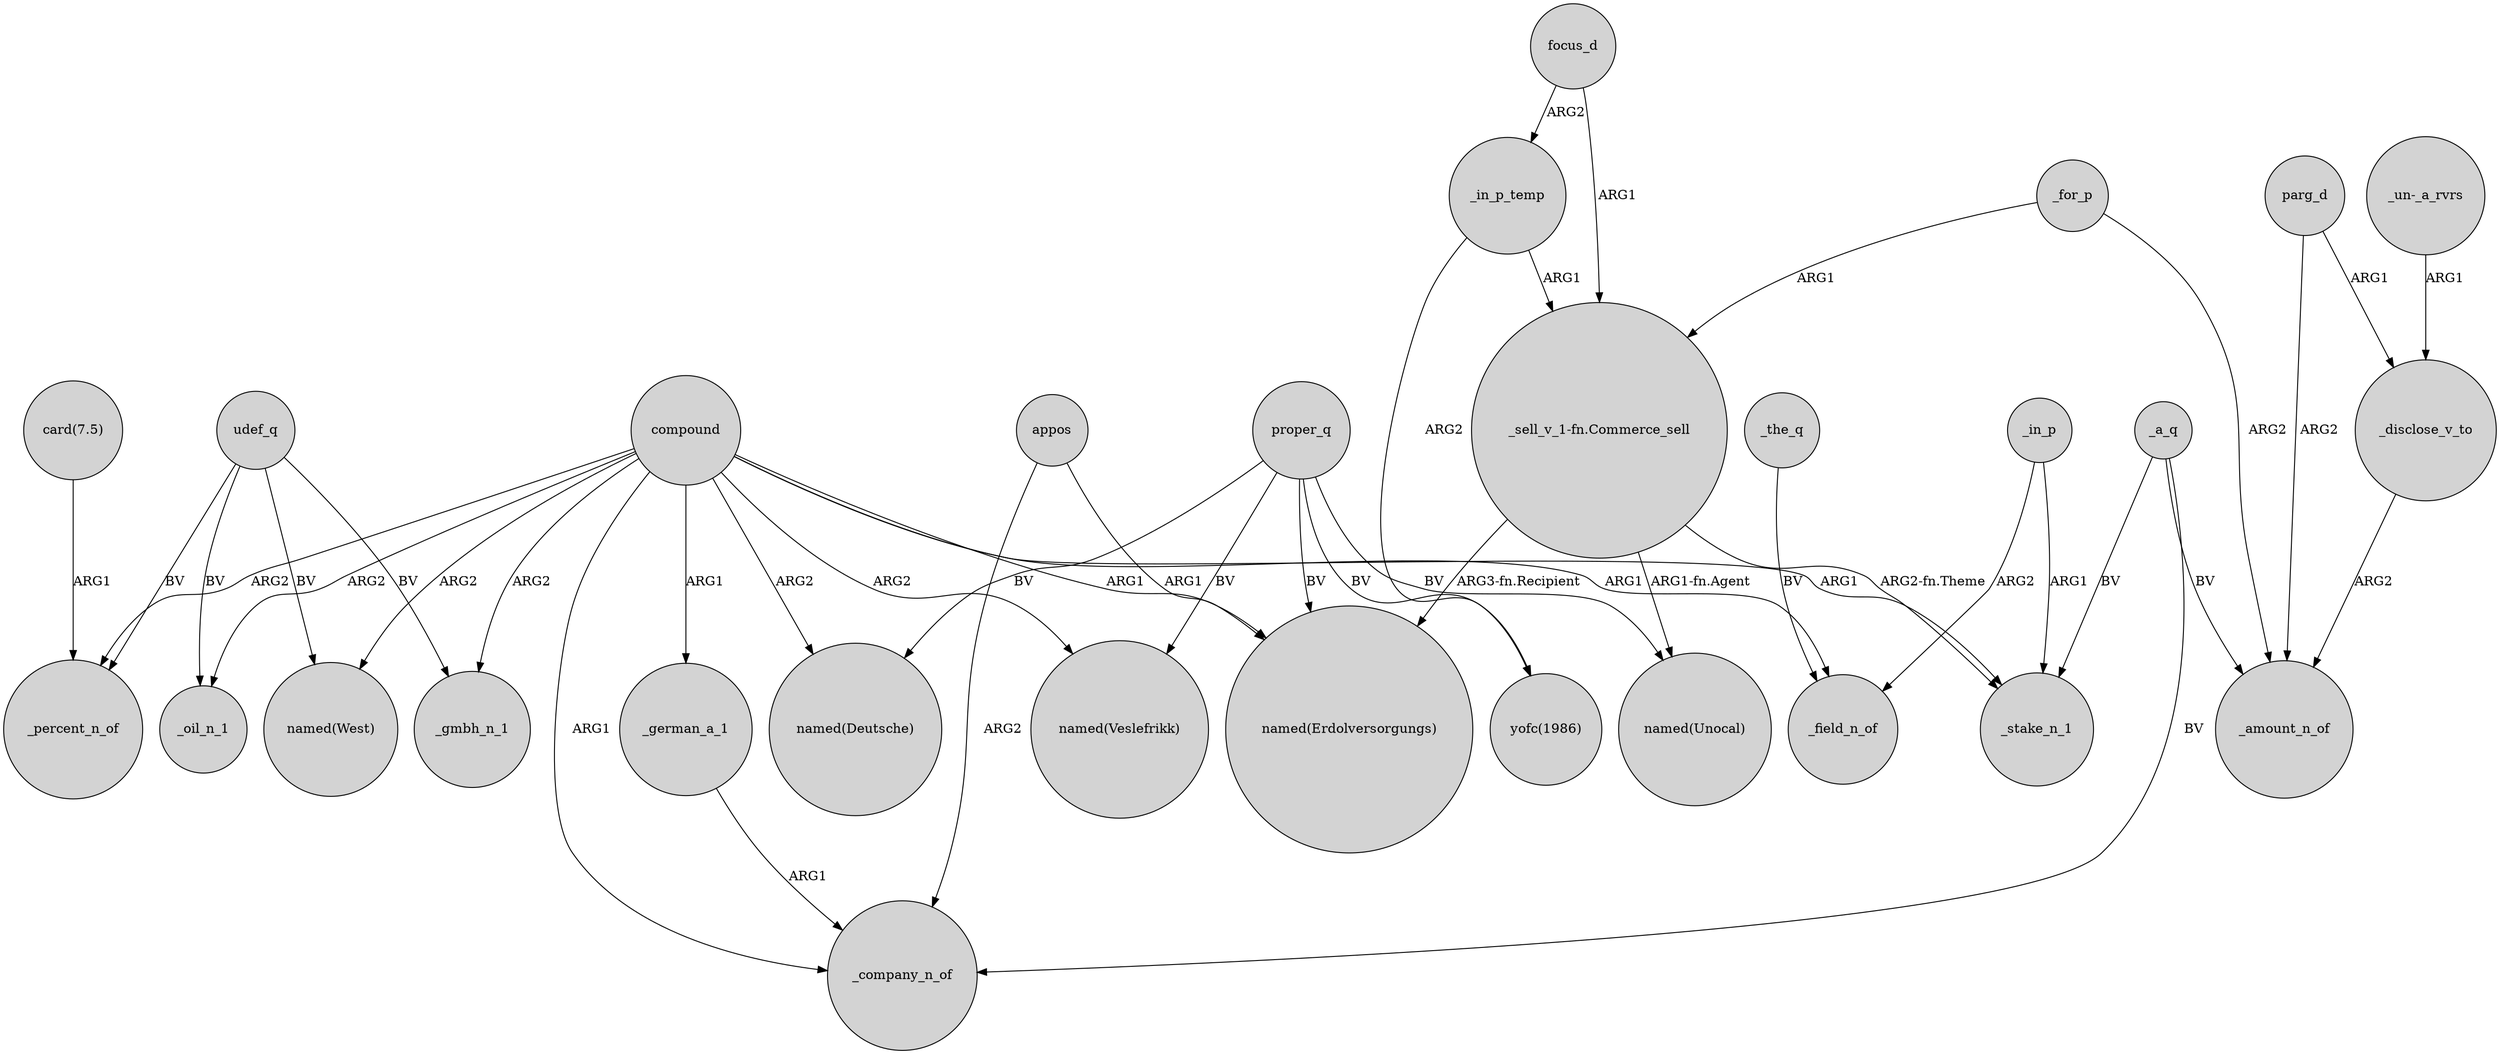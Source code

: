 digraph {
	node [shape=circle style=filled]
	_a_q -> _stake_n_1 [label=BV]
	_a_q -> _amount_n_of [label=BV]
	compound -> "named(West)" [label=ARG2]
	focus_d -> _in_p_temp [label=ARG2]
	_in_p_temp -> "yofc(1986)" [label=ARG2]
	udef_q -> _gmbh_n_1 [label=BV]
	appos -> "named(Erdolversorgungs)" [label=ARG1]
	compound -> "named(Erdolversorgungs)" [label=ARG1]
	"card(7.5)" -> _percent_n_of [label=ARG1]
	_in_p_temp -> "_sell_v_1-fn.Commerce_sell" [label=ARG1]
	proper_q -> "named(Deutsche)" [label=BV]
	compound -> _percent_n_of [label=ARG2]
	proper_q -> "named(Unocal)" [label=BV]
	proper_q -> "named(Erdolversorgungs)" [label=BV]
	focus_d -> "_sell_v_1-fn.Commerce_sell" [label=ARG1]
	"_un-_a_rvrs" -> _disclose_v_to [label=ARG1]
	_in_p -> _stake_n_1 [label=ARG1]
	compound -> _company_n_of [label=ARG1]
	compound -> _oil_n_1 [label=ARG2]
	parg_d -> _disclose_v_to [label=ARG1]
	compound -> _field_n_of [label=ARG1]
	proper_q -> "named(Veslefrikk)" [label=BV]
	_the_q -> _field_n_of [label=BV]
	compound -> "named(Deutsche)" [label=ARG2]
	appos -> _company_n_of [label=ARG2]
	udef_q -> "named(West)" [label=BV]
	proper_q -> "yofc(1986)" [label=BV]
	compound -> _stake_n_1 [label=ARG1]
	_for_p -> "_sell_v_1-fn.Commerce_sell" [label=ARG1]
	_a_q -> _company_n_of [label=BV]
	udef_q -> _oil_n_1 [label=BV]
	parg_d -> _amount_n_of [label=ARG2]
	_for_p -> _amount_n_of [label=ARG2]
	"_sell_v_1-fn.Commerce_sell" -> "named(Unocal)" [label="ARG1-fn.Agent"]
	"_sell_v_1-fn.Commerce_sell" -> "named(Erdolversorgungs)" [label="ARG3-fn.Recipient"]
	udef_q -> _percent_n_of [label=BV]
	_german_a_1 -> _company_n_of [label=ARG1]
	_disclose_v_to -> _amount_n_of [label=ARG2]
	_in_p -> _field_n_of [label=ARG2]
	"_sell_v_1-fn.Commerce_sell" -> _stake_n_1 [label="ARG2-fn.Theme"]
	compound -> "named(Veslefrikk)" [label=ARG2]
	compound -> _german_a_1 [label=ARG1]
	compound -> _gmbh_n_1 [label=ARG2]
}
